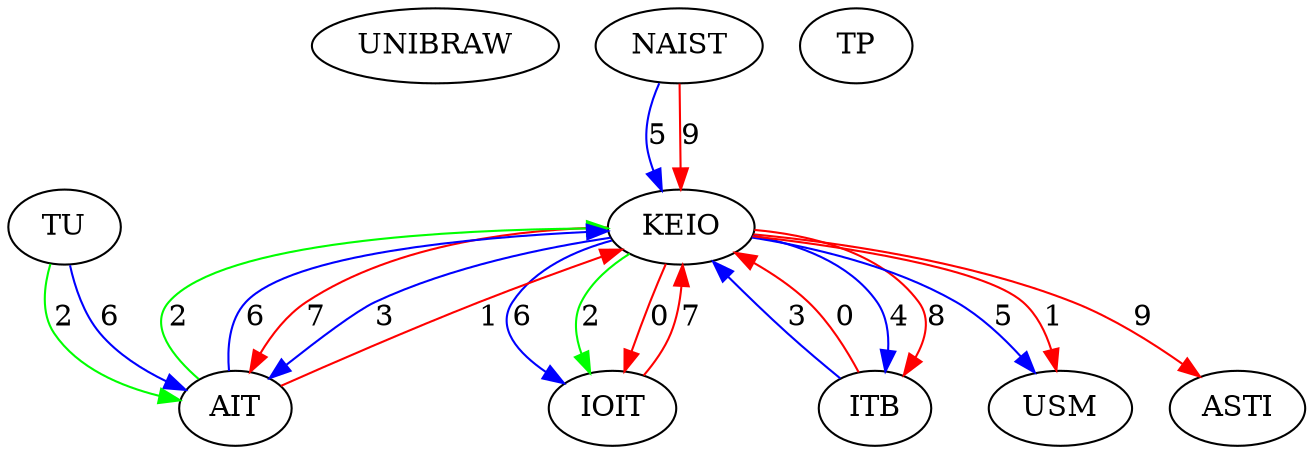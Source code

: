 digraph  {
0 [Internal=1, label=UNIBRAW];
1 [Internal=1, label=NAIST];
2 [Internal=1, label=KEIO];
3 [Internal=1, label=IOIT];
4 [Internal=1, label=ASTI];
5 [Internal=1, label=TU];
6 [Internal=1, label=AIT];
7 [Internal=1, label=ITB];
8 [Internal=1, label=TP];
9 [Internal=1, label=USM];
1 -> 2  [color=blue, key=0, label=5];
1 -> 2  [color=red, key=1, label=9];
2 -> 9  [color=blue, key=0, label=5];
2 -> 9  [color=red, key=1, label=1];
2 -> 7  [color=blue, key=0, label=4];
2 -> 7  [color=red, key=1, label=8];
2 -> 6  [color=red, key=0, label=7];
2 -> 6  [color=blue, key=1, label=3];
2 -> 4  [color=red, key=0, label=9];
2 -> 3  [color=blue, key=0, label=6];
2 -> 3  [color=green, key=1, label=2];
2 -> 3  [color=red, key=2, label=0];
3 -> 2  [color=red, key=0, label=7];
5 -> 6  [color=blue, key=0, label=6];
5 -> 6  [color=green, key=1, label=2];
6 -> 2  [color=red, key=0, label=1];
6 -> 2  [color=green, key=1, label=2];
6 -> 2  [color=blue, key=2, label=6];
7 -> 2  [color=blue, key=0, label=3];
7 -> 2  [color=red, key=1, label=0];
}
